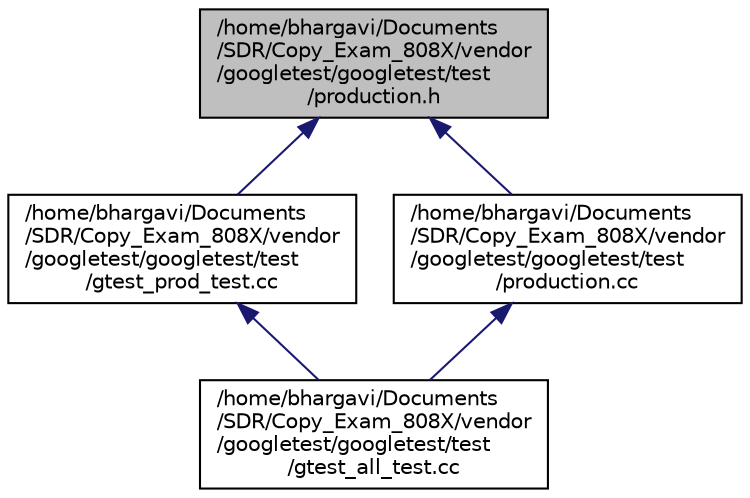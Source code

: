 digraph "/home/bhargavi/Documents/SDR/Copy_Exam_808X/vendor/googletest/googletest/test/production.h"
{
  edge [fontname="Helvetica",fontsize="10",labelfontname="Helvetica",labelfontsize="10"];
  node [fontname="Helvetica",fontsize="10",shape=record];
  Node1 [label="/home/bhargavi/Documents\l/SDR/Copy_Exam_808X/vendor\l/googletest/googletest/test\l/production.h",height=0.2,width=0.4,color="black", fillcolor="grey75", style="filled", fontcolor="black"];
  Node1 -> Node2 [dir="back",color="midnightblue",fontsize="10",style="solid"];
  Node2 [label="/home/bhargavi/Documents\l/SDR/Copy_Exam_808X/vendor\l/googletest/googletest/test\l/gtest_prod_test.cc",height=0.2,width=0.4,color="black", fillcolor="white", style="filled",URL="$gtest__prod__test_8cc.html"];
  Node2 -> Node3 [dir="back",color="midnightblue",fontsize="10",style="solid"];
  Node3 [label="/home/bhargavi/Documents\l/SDR/Copy_Exam_808X/vendor\l/googletest/googletest/test\l/gtest_all_test.cc",height=0.2,width=0.4,color="black", fillcolor="white", style="filled",URL="$gtest__all__test_8cc.html"];
  Node1 -> Node4 [dir="back",color="midnightblue",fontsize="10",style="solid"];
  Node4 [label="/home/bhargavi/Documents\l/SDR/Copy_Exam_808X/vendor\l/googletest/googletest/test\l/production.cc",height=0.2,width=0.4,color="black", fillcolor="white", style="filled",URL="$production_8cc.html"];
  Node4 -> Node3 [dir="back",color="midnightblue",fontsize="10",style="solid"];
}
